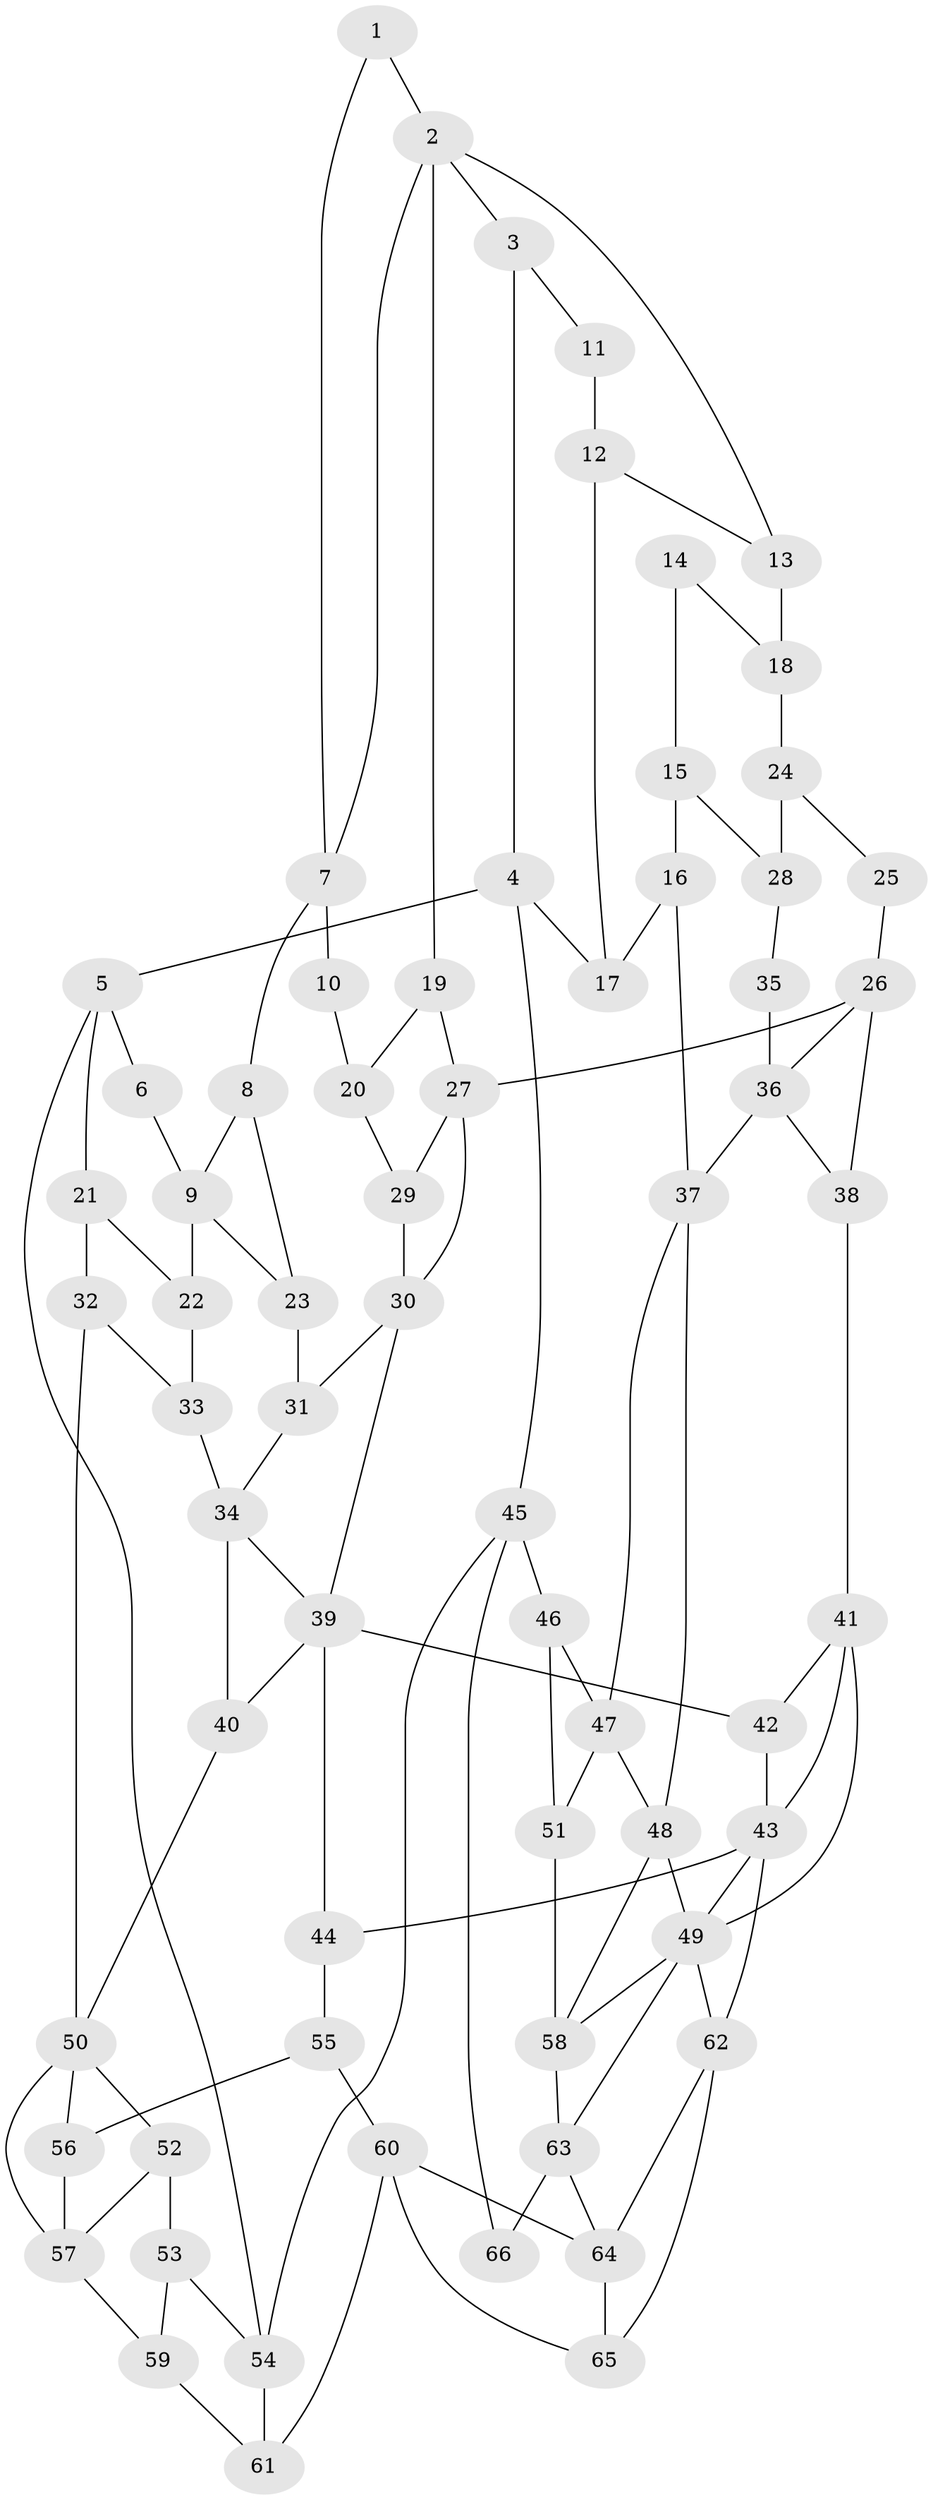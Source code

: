 // original degree distribution, {3: 0.030303030303030304, 5: 0.5454545454545454, 4: 0.20454545454545456, 6: 0.2196969696969697}
// Generated by graph-tools (version 1.1) at 2025/54/03/04/25 22:54:27]
// undirected, 66 vertices, 111 edges
graph export_dot {
  node [color=gray90,style=filled];
  1;
  2;
  3;
  4;
  5;
  6;
  7;
  8;
  9;
  10;
  11;
  12;
  13;
  14;
  15;
  16;
  17;
  18;
  19;
  20;
  21;
  22;
  23;
  24;
  25;
  26;
  27;
  28;
  29;
  30;
  31;
  32;
  33;
  34;
  35;
  36;
  37;
  38;
  39;
  40;
  41;
  42;
  43;
  44;
  45;
  46;
  47;
  48;
  49;
  50;
  51;
  52;
  53;
  54;
  55;
  56;
  57;
  58;
  59;
  60;
  61;
  62;
  63;
  64;
  65;
  66;
  1 -- 2 [weight=1.0];
  1 -- 7 [weight=1.0];
  2 -- 3 [weight=1.0];
  2 -- 7 [weight=1.0];
  2 -- 13 [weight=1.0];
  2 -- 19 [weight=1.0];
  3 -- 4 [weight=1.0];
  3 -- 11 [weight=1.0];
  4 -- 5 [weight=1.0];
  4 -- 17 [weight=1.0];
  4 -- 45 [weight=1.0];
  5 -- 6 [weight=1.0];
  5 -- 21 [weight=1.0];
  5 -- 54 [weight=1.0];
  6 -- 9 [weight=1.0];
  7 -- 8 [weight=2.0];
  7 -- 10 [weight=2.0];
  8 -- 9 [weight=1.0];
  8 -- 23 [weight=1.0];
  9 -- 22 [weight=2.0];
  9 -- 23 [weight=1.0];
  10 -- 20 [weight=1.0];
  11 -- 12 [weight=2.0];
  12 -- 13 [weight=1.0];
  12 -- 17 [weight=1.0];
  13 -- 18 [weight=1.0];
  14 -- 15 [weight=1.0];
  14 -- 18 [weight=1.0];
  15 -- 16 [weight=1.0];
  15 -- 28 [weight=1.0];
  16 -- 17 [weight=1.0];
  16 -- 37 [weight=1.0];
  18 -- 24 [weight=1.0];
  19 -- 20 [weight=1.0];
  19 -- 27 [weight=1.0];
  20 -- 29 [weight=1.0];
  21 -- 22 [weight=1.0];
  21 -- 32 [weight=1.0];
  22 -- 33 [weight=3.0];
  23 -- 31 [weight=1.0];
  24 -- 25 [weight=1.0];
  24 -- 28 [weight=1.0];
  25 -- 26 [weight=2.0];
  26 -- 27 [weight=2.0];
  26 -- 36 [weight=1.0];
  26 -- 38 [weight=1.0];
  27 -- 29 [weight=2.0];
  27 -- 30 [weight=1.0];
  28 -- 35 [weight=1.0];
  29 -- 30 [weight=3.0];
  30 -- 31 [weight=1.0];
  30 -- 39 [weight=1.0];
  31 -- 34 [weight=1.0];
  32 -- 33 [weight=1.0];
  32 -- 50 [weight=1.0];
  33 -- 34 [weight=2.0];
  34 -- 39 [weight=1.0];
  34 -- 40 [weight=1.0];
  35 -- 36 [weight=2.0];
  36 -- 37 [weight=2.0];
  36 -- 38 [weight=1.0];
  37 -- 47 [weight=1.0];
  37 -- 48 [weight=1.0];
  38 -- 41 [weight=1.0];
  39 -- 40 [weight=1.0];
  39 -- 42 [weight=1.0];
  39 -- 44 [weight=1.0];
  40 -- 50 [weight=1.0];
  41 -- 42 [weight=1.0];
  41 -- 43 [weight=1.0];
  41 -- 49 [weight=1.0];
  42 -- 43 [weight=1.0];
  43 -- 44 [weight=2.0];
  43 -- 49 [weight=1.0];
  43 -- 62 [weight=1.0];
  44 -- 55 [weight=1.0];
  45 -- 46 [weight=1.0];
  45 -- 54 [weight=1.0];
  45 -- 66 [weight=1.0];
  46 -- 47 [weight=1.0];
  46 -- 51 [weight=1.0];
  47 -- 48 [weight=1.0];
  47 -- 51 [weight=3.0];
  48 -- 49 [weight=1.0];
  48 -- 58 [weight=1.0];
  49 -- 58 [weight=1.0];
  49 -- 62 [weight=1.0];
  49 -- 63 [weight=1.0];
  50 -- 52 [weight=1.0];
  50 -- 56 [weight=1.0];
  50 -- 57 [weight=1.0];
  51 -- 58 [weight=2.0];
  52 -- 53 [weight=1.0];
  52 -- 57 [weight=2.0];
  53 -- 54 [weight=1.0];
  53 -- 59 [weight=1.0];
  54 -- 61 [weight=1.0];
  55 -- 56 [weight=1.0];
  55 -- 60 [weight=1.0];
  56 -- 57 [weight=1.0];
  57 -- 59 [weight=2.0];
  58 -- 63 [weight=1.0];
  59 -- 61 [weight=2.0];
  60 -- 61 [weight=2.0];
  60 -- 64 [weight=1.0];
  60 -- 65 [weight=1.0];
  62 -- 64 [weight=1.0];
  62 -- 65 [weight=1.0];
  63 -- 64 [weight=2.0];
  63 -- 66 [weight=2.0];
  64 -- 65 [weight=1.0];
}
